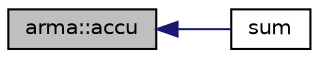 digraph "arma::accu"
{
  edge [fontname="Helvetica",fontsize="10",labelfontname="Helvetica",labelfontsize="10"];
  node [fontname="Helvetica",fontsize="10",shape=record];
  rankdir="LR";
  Node1 [label="arma::accu",height=0.2,width=0.4,color="black", fillcolor="grey75", style="filled" fontcolor="black"];
  Node1 -> Node2 [dir="back",color="midnightblue",fontsize="10",style="solid",fontname="Helvetica"];
  Node2 [label="sum",height=0.2,width=0.4,color="black", fillcolor="white", style="filled",URL="$group__fn__sum.html#ga8bbc90beda961d8012becfc1a92a98d0",tooltip="Immediate &#39;sum all values&#39; operation for expressions which resolve to a vector."];
}
